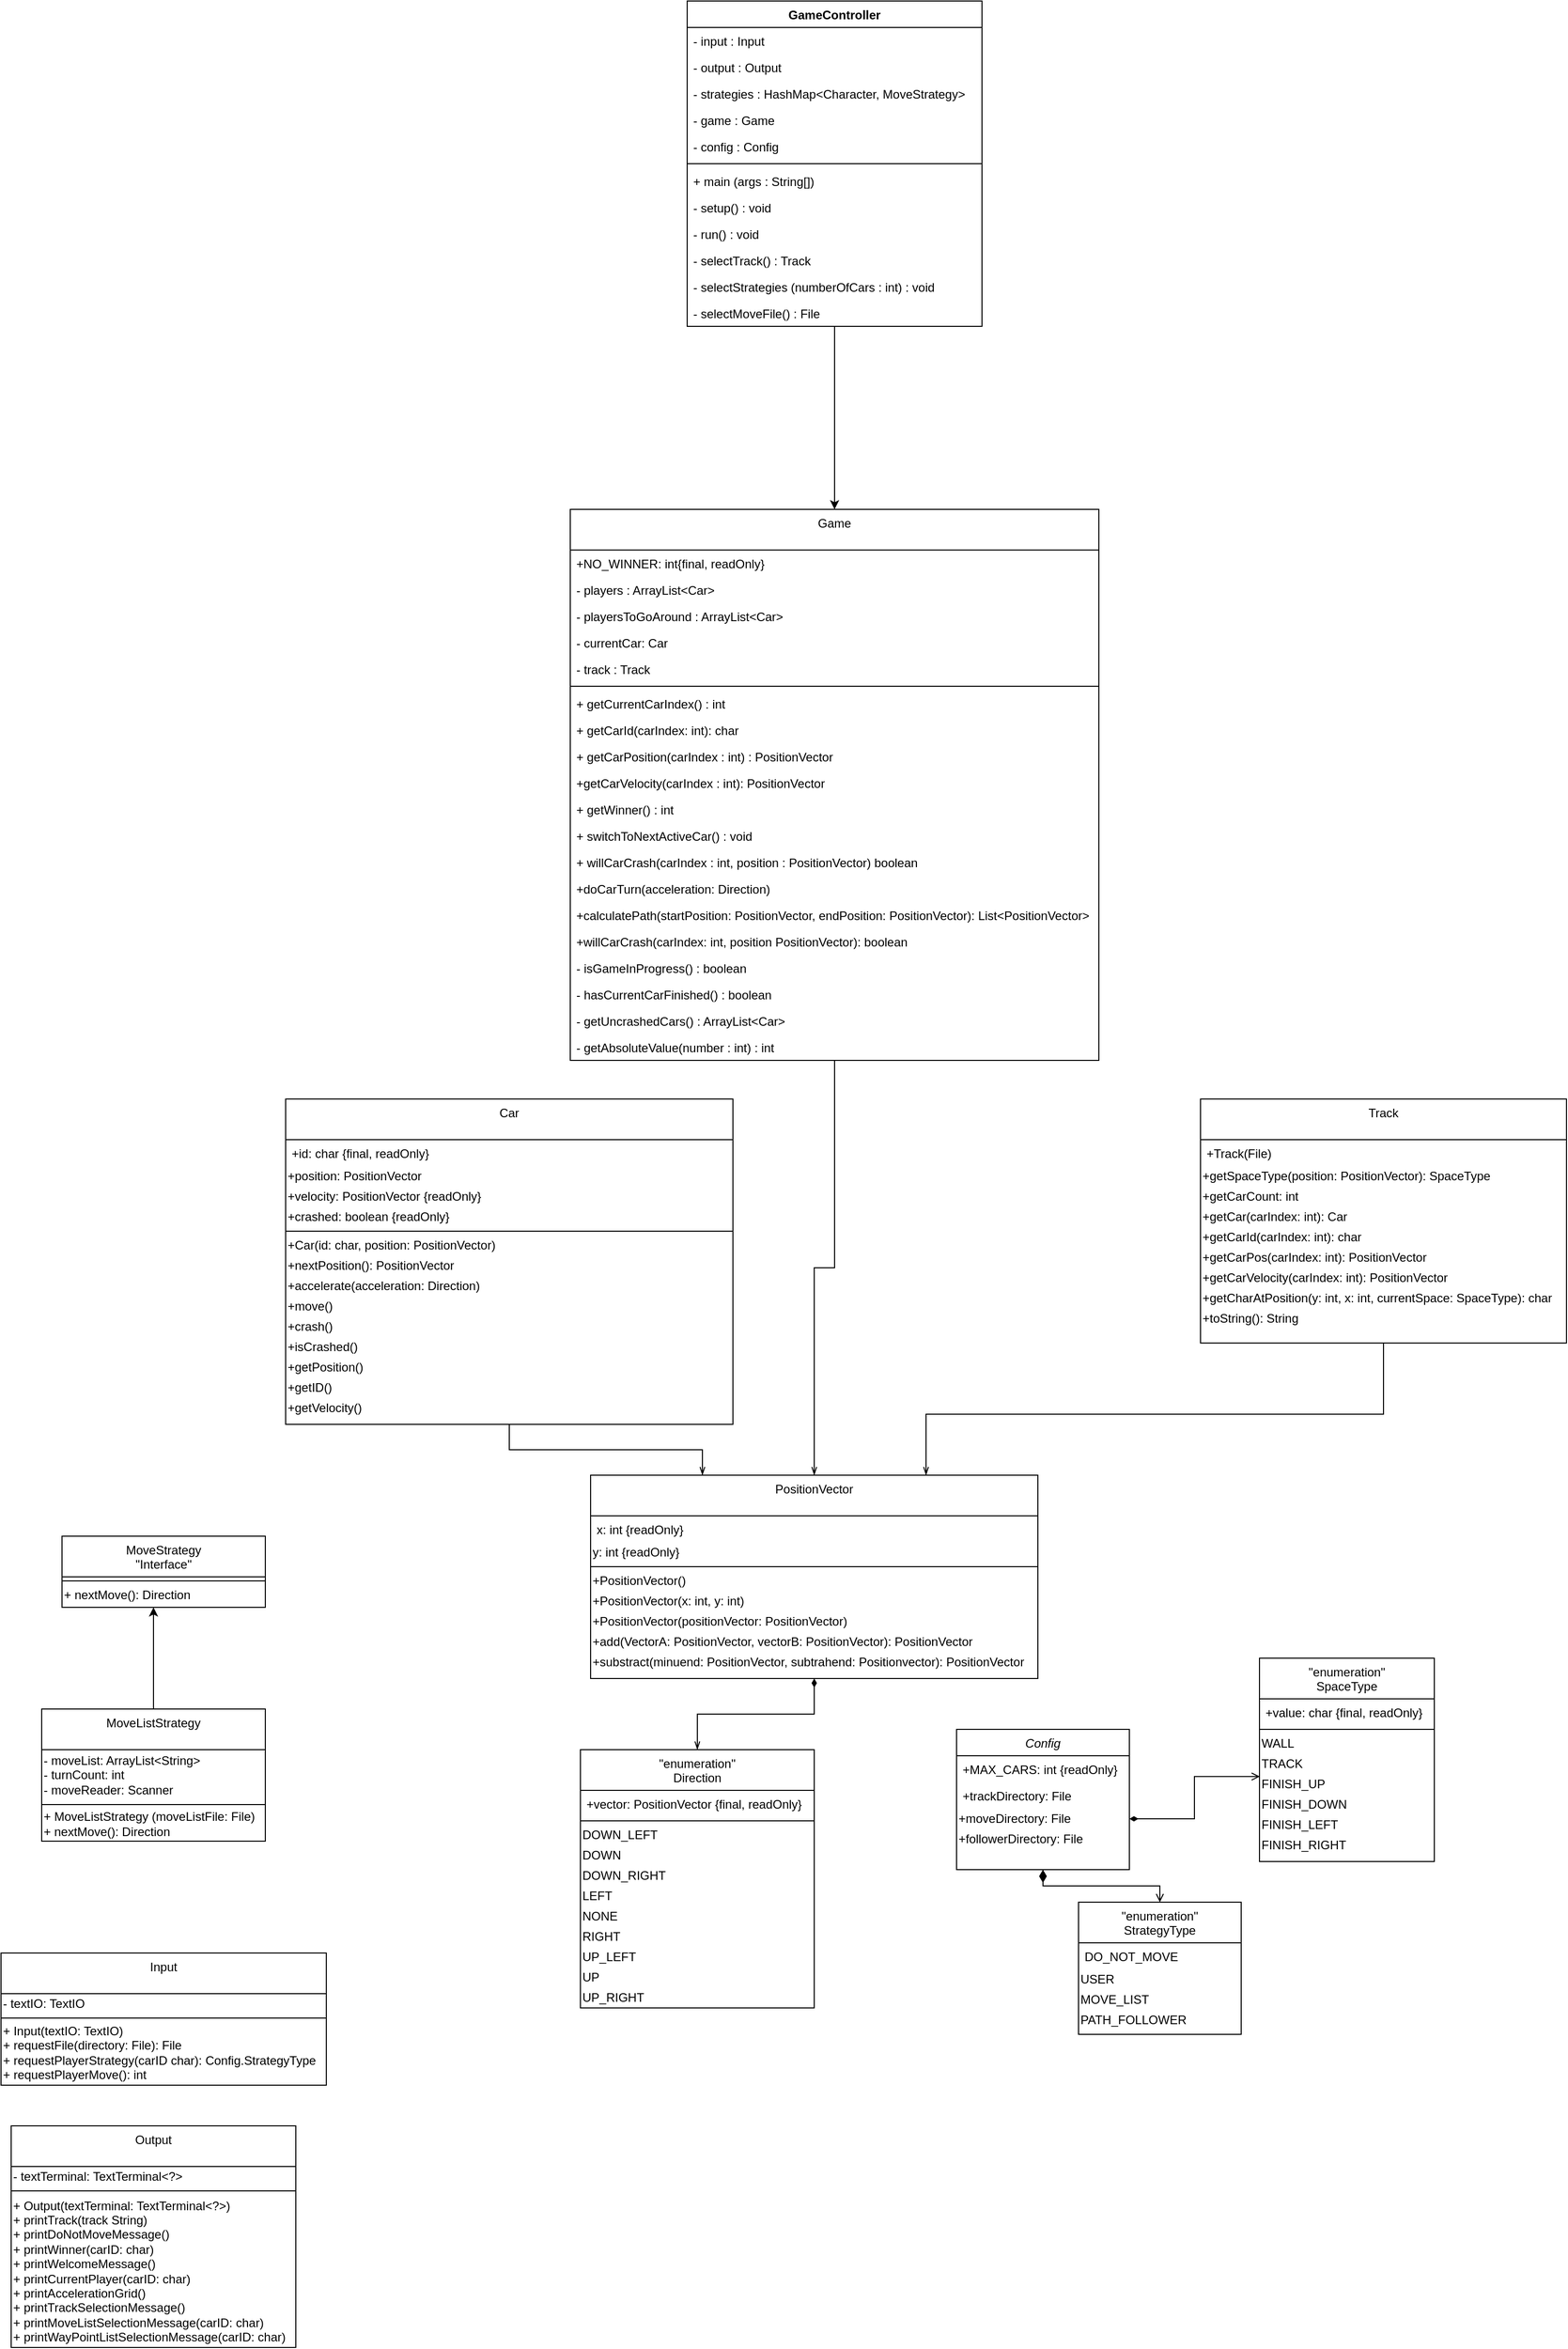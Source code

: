 <mxfile version="14.4.3" type="device"><diagram id="C5RBs43oDa-KdzZeNtuy" name="Page-1"><mxGraphModel dx="4176" dy="3904" grid="1" gridSize="10" guides="1" tooltips="1" connect="1" arrows="1" fold="1" page="1" pageScale="1" pageWidth="827" pageHeight="1169" math="0" shadow="0"><root><mxCell id="WIyWlLk6GJQsqaUBKTNV-0"/><mxCell id="WIyWlLk6GJQsqaUBKTNV-1" parent="WIyWlLk6GJQsqaUBKTNV-0"/><mxCell id="zkfFHV4jXpPFQw0GAbJ--0" value="Config" style="swimlane;fontStyle=2;align=center;verticalAlign=top;childLayout=stackLayout;horizontal=1;startSize=26;horizontalStack=0;resizeParent=1;resizeLast=0;collapsible=1;marginBottom=0;rounded=0;shadow=0;strokeWidth=1;" parent="WIyWlLk6GJQsqaUBKTNV-1" vertex="1"><mxGeometry x="210" y="190" width="170" height="138" as="geometry"><mxRectangle x="230" y="140" width="160" height="26" as="alternateBounds"/></mxGeometry></mxCell><mxCell id="zkfFHV4jXpPFQw0GAbJ--2" value="+MAX_CARS: int {readOnly}" style="text;align=left;verticalAlign=top;spacingLeft=4;spacingRight=4;overflow=hidden;rotatable=0;points=[[0,0.5],[1,0.5]];portConstraint=eastwest;rounded=0;shadow=0;html=0;" parent="zkfFHV4jXpPFQw0GAbJ--0" vertex="1"><mxGeometry y="26" width="170" height="26" as="geometry"/></mxCell><mxCell id="zkfFHV4jXpPFQw0GAbJ--3" value="+trackDirectory: File" style="text;align=left;verticalAlign=top;spacingLeft=4;spacingRight=4;overflow=hidden;rotatable=0;points=[[0,0.5],[1,0.5]];portConstraint=eastwest;rounded=0;shadow=0;html=0;" parent="zkfFHV4jXpPFQw0GAbJ--0" vertex="1"><mxGeometry y="52" width="170" height="26" as="geometry"/></mxCell><mxCell id="3nBLzgC3iryZwLSNomIb-3" value="+moveDirectory: File" style="text;html=1;align=left;verticalAlign=middle;resizable=0;points=[];autosize=1;" parent="zkfFHV4jXpPFQw0GAbJ--0" vertex="1"><mxGeometry y="78" width="170" height="20" as="geometry"/></mxCell><mxCell id="3nBLzgC3iryZwLSNomIb-4" value="+followerDirectory: File" style="text;html=1;align=left;verticalAlign=middle;resizable=0;points=[];autosize=1;" parent="zkfFHV4jXpPFQw0GAbJ--0" vertex="1"><mxGeometry y="98" width="170" height="20" as="geometry"/></mxCell><mxCell id="zkfFHV4jXpPFQw0GAbJ--13" value="&quot;enumeration&quot;&#10;StrategyType&#10;" style="swimlane;fontStyle=0;align=center;verticalAlign=top;childLayout=stackLayout;horizontal=1;startSize=40;horizontalStack=0;resizeParent=1;resizeLast=0;collapsible=1;marginBottom=0;rounded=0;shadow=0;strokeWidth=1;" parent="WIyWlLk6GJQsqaUBKTNV-1" vertex="1"><mxGeometry x="330" y="360" width="160" height="130" as="geometry"><mxRectangle x="340" y="380" width="170" height="26" as="alternateBounds"/></mxGeometry></mxCell><mxCell id="zkfFHV4jXpPFQw0GAbJ--14" value="DO_NOT_MOVE" style="text;align=left;verticalAlign=top;spacingLeft=4;spacingRight=4;overflow=hidden;rotatable=0;points=[[0,0.5],[1,0.5]];portConstraint=eastwest;" parent="zkfFHV4jXpPFQw0GAbJ--13" vertex="1"><mxGeometry y="40" width="160" height="26" as="geometry"/></mxCell><mxCell id="3nBLzgC3iryZwLSNomIb-13" value="USER" style="text;html=1;align=left;verticalAlign=middle;resizable=0;points=[];autosize=1;" parent="zkfFHV4jXpPFQw0GAbJ--13" vertex="1"><mxGeometry y="66" width="160" height="20" as="geometry"/></mxCell><mxCell id="3nBLzgC3iryZwLSNomIb-14" value="MOVE_LIST" style="text;html=1;align=left;verticalAlign=middle;resizable=0;points=[];autosize=1;" parent="zkfFHV4jXpPFQw0GAbJ--13" vertex="1"><mxGeometry y="86" width="160" height="20" as="geometry"/></mxCell><mxCell id="3nBLzgC3iryZwLSNomIb-15" value="PATH_FOLLOWER" style="text;html=1;align=left;verticalAlign=middle;resizable=0;points=[];autosize=1;" parent="zkfFHV4jXpPFQw0GAbJ--13" vertex="1"><mxGeometry y="106" width="160" height="20" as="geometry"/></mxCell><mxCell id="zkfFHV4jXpPFQw0GAbJ--16" value="" style="endArrow=diamondThin;endSize=10;endFill=1;shadow=0;strokeWidth=1;rounded=0;edgeStyle=elbowEdgeStyle;elbow=vertical;startArrow=open;startFill=0;" parent="WIyWlLk6GJQsqaUBKTNV-1" source="zkfFHV4jXpPFQw0GAbJ--13" target="zkfFHV4jXpPFQw0GAbJ--0" edge="1"><mxGeometry width="160" relative="1" as="geometry"><mxPoint x="210" y="373" as="sourcePoint"/><mxPoint x="310" y="271" as="targetPoint"/></mxGeometry></mxCell><mxCell id="zkfFHV4jXpPFQw0GAbJ--17" value="&quot;enumeration&quot;&#10;SpaceType" style="swimlane;fontStyle=0;align=center;verticalAlign=top;childLayout=stackLayout;horizontal=1;startSize=40;horizontalStack=0;resizeParent=1;resizeLast=0;collapsible=1;marginBottom=0;rounded=0;shadow=0;strokeWidth=1;" parent="WIyWlLk6GJQsqaUBKTNV-1" vertex="1"><mxGeometry x="508" y="120" width="172" height="200" as="geometry"><mxRectangle x="550" y="140" width="160" height="26" as="alternateBounds"/></mxGeometry></mxCell><mxCell id="zkfFHV4jXpPFQw0GAbJ--19" value="+value: char {final, readOnly}" style="text;align=left;verticalAlign=top;spacingLeft=4;spacingRight=4;overflow=hidden;rotatable=0;points=[[0,0.5],[1,0.5]];portConstraint=eastwest;rounded=0;shadow=0;html=0;" parent="zkfFHV4jXpPFQw0GAbJ--17" vertex="1"><mxGeometry y="40" width="172" height="26" as="geometry"/></mxCell><mxCell id="zkfFHV4jXpPFQw0GAbJ--23" value="" style="line;html=1;strokeWidth=1;align=left;verticalAlign=middle;spacingTop=-1;spacingLeft=3;spacingRight=3;rotatable=0;labelPosition=right;points=[];portConstraint=eastwest;" parent="zkfFHV4jXpPFQw0GAbJ--17" vertex="1"><mxGeometry y="66" width="172" height="8" as="geometry"/></mxCell><mxCell id="3nBLzgC3iryZwLSNomIb-5" value="&lt;div&gt;&lt;span&gt;WALL&lt;/span&gt;&lt;/div&gt;" style="text;html=1;align=left;verticalAlign=middle;resizable=0;points=[];autosize=1;" parent="zkfFHV4jXpPFQw0GAbJ--17" vertex="1"><mxGeometry y="74" width="172" height="20" as="geometry"/></mxCell><mxCell id="3nBLzgC3iryZwLSNomIb-6" value="TRACK" style="text;html=1;align=left;verticalAlign=middle;resizable=0;points=[];autosize=1;" parent="zkfFHV4jXpPFQw0GAbJ--17" vertex="1"><mxGeometry y="94" width="172" height="20" as="geometry"/></mxCell><mxCell id="3nBLzgC3iryZwLSNomIb-7" value="FINISH_UP" style="text;html=1;align=left;verticalAlign=middle;resizable=0;points=[];autosize=1;" parent="zkfFHV4jXpPFQw0GAbJ--17" vertex="1"><mxGeometry y="114" width="172" height="20" as="geometry"/></mxCell><mxCell id="3nBLzgC3iryZwLSNomIb-8" value="FINISH_DOWN" style="text;html=1;align=left;verticalAlign=middle;resizable=0;points=[];autosize=1;" parent="zkfFHV4jXpPFQw0GAbJ--17" vertex="1"><mxGeometry y="134" width="172" height="20" as="geometry"/></mxCell><mxCell id="3nBLzgC3iryZwLSNomIb-9" value="FINISH_LEFT" style="text;html=1;align=left;verticalAlign=middle;resizable=0;points=[];autosize=1;" parent="zkfFHV4jXpPFQw0GAbJ--17" vertex="1"><mxGeometry y="154" width="172" height="20" as="geometry"/></mxCell><mxCell id="3nBLzgC3iryZwLSNomIb-10" value="FINISH_RIGHT" style="text;html=1;align=left;verticalAlign=middle;resizable=0;points=[];autosize=1;" parent="zkfFHV4jXpPFQw0GAbJ--17" vertex="1"><mxGeometry y="174" width="172" height="20" as="geometry"/></mxCell><mxCell id="3nBLzgC3iryZwLSNomIb-12" style="edgeStyle=orthogonalEdgeStyle;rounded=0;orthogonalLoop=1;jettySize=auto;html=1;entryX=0.002;entryY=0.12;entryDx=0;entryDy=0;entryPerimeter=0;endArrow=open;endFill=0;startArrow=diamondThin;startFill=1;" parent="WIyWlLk6GJQsqaUBKTNV-1" source="3nBLzgC3iryZwLSNomIb-3" target="3nBLzgC3iryZwLSNomIb-7" edge="1"><mxGeometry relative="1" as="geometry"/></mxCell><mxCell id="3nBLzgC3iryZwLSNomIb-22" value="&quot;enumeration&quot;&#10;Direction" style="swimlane;fontStyle=0;align=center;verticalAlign=top;childLayout=stackLayout;horizontal=1;startSize=40;horizontalStack=0;resizeParent=1;resizeLast=0;collapsible=1;marginBottom=0;rounded=0;shadow=0;strokeWidth=1;" parent="WIyWlLk6GJQsqaUBKTNV-1" vertex="1"><mxGeometry x="-160" y="210" width="230" height="254" as="geometry"><mxRectangle x="550" y="140" width="160" height="26" as="alternateBounds"/></mxGeometry></mxCell><mxCell id="3nBLzgC3iryZwLSNomIb-23" value="+vector: PositionVector {final, readOnly}" style="text;align=left;verticalAlign=top;spacingLeft=4;spacingRight=4;overflow=hidden;rotatable=0;points=[[0,0.5],[1,0.5]];portConstraint=eastwest;rounded=0;shadow=0;html=0;" parent="3nBLzgC3iryZwLSNomIb-22" vertex="1"><mxGeometry y="40" width="230" height="26" as="geometry"/></mxCell><mxCell id="3nBLzgC3iryZwLSNomIb-24" value="" style="line;html=1;strokeWidth=1;align=left;verticalAlign=middle;spacingTop=-1;spacingLeft=3;spacingRight=3;rotatable=0;labelPosition=right;points=[];portConstraint=eastwest;" parent="3nBLzgC3iryZwLSNomIb-22" vertex="1"><mxGeometry y="66" width="230" height="8" as="geometry"/></mxCell><mxCell id="3nBLzgC3iryZwLSNomIb-25" value="&lt;div&gt;&lt;span&gt;DOWN_LEFT&lt;/span&gt;&lt;/div&gt;" style="text;html=1;align=left;verticalAlign=middle;resizable=0;points=[];autosize=1;" parent="3nBLzgC3iryZwLSNomIb-22" vertex="1"><mxGeometry y="74" width="230" height="20" as="geometry"/></mxCell><mxCell id="3nBLzgC3iryZwLSNomIb-26" value="DOWN" style="text;html=1;align=left;verticalAlign=middle;resizable=0;points=[];autosize=1;" parent="3nBLzgC3iryZwLSNomIb-22" vertex="1"><mxGeometry y="94" width="230" height="20" as="geometry"/></mxCell><mxCell id="3nBLzgC3iryZwLSNomIb-27" value="DOWN_RIGHT" style="text;html=1;align=left;verticalAlign=middle;resizable=0;points=[];autosize=1;" parent="3nBLzgC3iryZwLSNomIb-22" vertex="1"><mxGeometry y="114" width="230" height="20" as="geometry"/></mxCell><mxCell id="3nBLzgC3iryZwLSNomIb-28" value="LEFT" style="text;html=1;align=left;verticalAlign=middle;resizable=0;points=[];autosize=1;" parent="3nBLzgC3iryZwLSNomIb-22" vertex="1"><mxGeometry y="134" width="230" height="20" as="geometry"/></mxCell><mxCell id="3nBLzgC3iryZwLSNomIb-29" value="NONE" style="text;html=1;align=left;verticalAlign=middle;resizable=0;points=[];autosize=1;" parent="3nBLzgC3iryZwLSNomIb-22" vertex="1"><mxGeometry y="154" width="230" height="20" as="geometry"/></mxCell><mxCell id="3nBLzgC3iryZwLSNomIb-30" value="RIGHT" style="text;html=1;align=left;verticalAlign=middle;resizable=0;points=[];autosize=1;" parent="3nBLzgC3iryZwLSNomIb-22" vertex="1"><mxGeometry y="174" width="230" height="20" as="geometry"/></mxCell><mxCell id="3nBLzgC3iryZwLSNomIb-31" value="UP_LEFT" style="text;html=1;align=left;verticalAlign=middle;resizable=0;points=[];autosize=1;" parent="3nBLzgC3iryZwLSNomIb-22" vertex="1"><mxGeometry y="194" width="230" height="20" as="geometry"/></mxCell><mxCell id="3nBLzgC3iryZwLSNomIb-32" value="UP" style="text;html=1;align=left;verticalAlign=middle;resizable=0;points=[];autosize=1;" parent="3nBLzgC3iryZwLSNomIb-22" vertex="1"><mxGeometry y="214" width="230" height="20" as="geometry"/></mxCell><mxCell id="3nBLzgC3iryZwLSNomIb-33" value="UP_RIGHT" style="text;html=1;align=left;verticalAlign=middle;resizable=0;points=[];autosize=1;" parent="3nBLzgC3iryZwLSNomIb-22" vertex="1"><mxGeometry y="234" width="230" height="20" as="geometry"/></mxCell><mxCell id="3nBLzgC3iryZwLSNomIb-44" style="edgeStyle=orthogonalEdgeStyle;rounded=0;orthogonalLoop=1;jettySize=auto;html=1;entryX=0.5;entryY=0;entryDx=0;entryDy=0;startArrow=diamondThin;startFill=1;endArrow=openThin;endFill=0;" parent="WIyWlLk6GJQsqaUBKTNV-1" source="3nBLzgC3iryZwLSNomIb-34" target="3nBLzgC3iryZwLSNomIb-22" edge="1"><mxGeometry relative="1" as="geometry"/></mxCell><mxCell id="3nBLzgC3iryZwLSNomIb-34" value="PositionVector" style="swimlane;fontStyle=0;align=center;verticalAlign=top;childLayout=stackLayout;horizontal=1;startSize=40;horizontalStack=0;resizeParent=1;resizeLast=0;collapsible=1;marginBottom=0;rounded=0;shadow=0;strokeWidth=1;" parent="WIyWlLk6GJQsqaUBKTNV-1" vertex="1"><mxGeometry x="-150" y="-60" width="440" height="200" as="geometry"><mxRectangle x="550" y="140" width="160" height="26" as="alternateBounds"/></mxGeometry></mxCell><mxCell id="3nBLzgC3iryZwLSNomIb-35" value="x: int {readOnly}" style="text;align=left;verticalAlign=top;spacingLeft=4;spacingRight=4;overflow=hidden;rotatable=0;points=[[0,0.5],[1,0.5]];portConstraint=eastwest;rounded=0;shadow=0;html=0;" parent="3nBLzgC3iryZwLSNomIb-34" vertex="1"><mxGeometry y="40" width="440" height="26" as="geometry"/></mxCell><mxCell id="3nBLzgC3iryZwLSNomIb-43" value="y: int {readOnly}" style="text;html=1;align=left;verticalAlign=middle;resizable=0;points=[];autosize=1;" parent="3nBLzgC3iryZwLSNomIb-34" vertex="1"><mxGeometry y="66" width="440" height="20" as="geometry"/></mxCell><mxCell id="3nBLzgC3iryZwLSNomIb-36" value="" style="line;html=1;strokeWidth=1;align=left;verticalAlign=middle;spacingTop=-1;spacingLeft=3;spacingRight=3;rotatable=0;labelPosition=right;points=[];portConstraint=eastwest;" parent="3nBLzgC3iryZwLSNomIb-34" vertex="1"><mxGeometry y="86" width="440" height="8" as="geometry"/></mxCell><mxCell id="3nBLzgC3iryZwLSNomIb-37" value="&lt;div&gt;&lt;span&gt;+PositionVector()&lt;/span&gt;&lt;/div&gt;" style="text;html=1;align=left;verticalAlign=middle;resizable=0;points=[];autosize=1;" parent="3nBLzgC3iryZwLSNomIb-34" vertex="1"><mxGeometry y="94" width="440" height="20" as="geometry"/></mxCell><mxCell id="3nBLzgC3iryZwLSNomIb-38" value="+PositionVector(x: int, y: int)" style="text;html=1;align=left;verticalAlign=middle;resizable=0;points=[];autosize=1;" parent="3nBLzgC3iryZwLSNomIb-34" vertex="1"><mxGeometry y="114" width="440" height="20" as="geometry"/></mxCell><mxCell id="3nBLzgC3iryZwLSNomIb-39" value="+PositionVector(positionVector: PositionVector)" style="text;html=1;align=left;verticalAlign=middle;resizable=0;points=[];autosize=1;" parent="3nBLzgC3iryZwLSNomIb-34" vertex="1"><mxGeometry y="134" width="440" height="20" as="geometry"/></mxCell><mxCell id="3nBLzgC3iryZwLSNomIb-40" value="+add(VectorA: PositionVector, vectorB: PositionVector): PositionVector" style="text;html=1;align=left;verticalAlign=middle;resizable=0;points=[];autosize=1;" parent="3nBLzgC3iryZwLSNomIb-34" vertex="1"><mxGeometry y="154" width="440" height="20" as="geometry"/></mxCell><mxCell id="3nBLzgC3iryZwLSNomIb-41" value="+substract(minuend: PositionVector, subtrahend: Positionvector): PositionVector" style="text;html=1;align=left;verticalAlign=middle;resizable=0;points=[];autosize=1;" parent="3nBLzgC3iryZwLSNomIb-34" vertex="1"><mxGeometry y="174" width="440" height="20" as="geometry"/></mxCell><mxCell id="3nBLzgC3iryZwLSNomIb-57" style="edgeStyle=orthogonalEdgeStyle;rounded=0;orthogonalLoop=1;jettySize=auto;html=1;entryX=0.75;entryY=0;entryDx=0;entryDy=0;startArrow=none;startFill=0;endArrow=openThin;endFill=0;" parent="WIyWlLk6GJQsqaUBKTNV-1" source="3nBLzgC3iryZwLSNomIb-45" target="3nBLzgC3iryZwLSNomIb-34" edge="1"><mxGeometry relative="1" as="geometry"><Array as="points"><mxPoint x="630" y="-120"/><mxPoint x="180" y="-120"/></Array></mxGeometry></mxCell><mxCell id="3nBLzgC3iryZwLSNomIb-45" value="Track" style="swimlane;fontStyle=0;align=center;verticalAlign=top;childLayout=stackLayout;horizontal=1;startSize=40;horizontalStack=0;resizeParent=1;resizeLast=0;collapsible=1;marginBottom=0;rounded=0;shadow=0;strokeWidth=1;" parent="WIyWlLk6GJQsqaUBKTNV-1" vertex="1"><mxGeometry x="450" y="-430" width="360" height="240" as="geometry"><mxRectangle x="550" y="140" width="160" height="26" as="alternateBounds"/></mxGeometry></mxCell><mxCell id="3nBLzgC3iryZwLSNomIb-46" value="+Track(File)" style="text;align=left;verticalAlign=top;spacingLeft=4;spacingRight=4;overflow=hidden;rotatable=0;points=[[0,0.5],[1,0.5]];portConstraint=eastwest;rounded=0;shadow=0;html=0;" parent="3nBLzgC3iryZwLSNomIb-45" vertex="1"><mxGeometry y="40" width="360" height="26" as="geometry"/></mxCell><mxCell id="3nBLzgC3iryZwLSNomIb-48" value="&lt;div&gt;&lt;span&gt;+getSpaceType(position: PositionVector): SpaceType&lt;/span&gt;&lt;/div&gt;" style="text;html=1;align=left;verticalAlign=middle;resizable=0;points=[];autosize=1;" parent="3nBLzgC3iryZwLSNomIb-45" vertex="1"><mxGeometry y="66" width="360" height="20" as="geometry"/></mxCell><mxCell id="3nBLzgC3iryZwLSNomIb-49" value="+getCarCount: int" style="text;html=1;align=left;verticalAlign=middle;resizable=0;points=[];autosize=1;" parent="3nBLzgC3iryZwLSNomIb-45" vertex="1"><mxGeometry y="86" width="360" height="20" as="geometry"/></mxCell><mxCell id="3nBLzgC3iryZwLSNomIb-50" value="+getCar(carIndex: int): Car" style="text;html=1;align=left;verticalAlign=middle;resizable=0;points=[];autosize=1;" parent="3nBLzgC3iryZwLSNomIb-45" vertex="1"><mxGeometry y="106" width="360" height="20" as="geometry"/></mxCell><mxCell id="3nBLzgC3iryZwLSNomIb-51" value="+getCarId(carIndex: int): char" style="text;html=1;align=left;verticalAlign=middle;resizable=0;points=[];autosize=1;" parent="3nBLzgC3iryZwLSNomIb-45" vertex="1"><mxGeometry y="126" width="360" height="20" as="geometry"/></mxCell><mxCell id="3nBLzgC3iryZwLSNomIb-52" value="+getCarPos(carIndex: int): PositionVector" style="text;html=1;align=left;verticalAlign=middle;resizable=0;points=[];autosize=1;" parent="3nBLzgC3iryZwLSNomIb-45" vertex="1"><mxGeometry y="146" width="360" height="20" as="geometry"/></mxCell><mxCell id="3nBLzgC3iryZwLSNomIb-53" value="+getCarVelocity(carIndex: int): PositionVector" style="text;html=1;align=left;verticalAlign=middle;resizable=0;points=[];autosize=1;" parent="3nBLzgC3iryZwLSNomIb-45" vertex="1"><mxGeometry y="166" width="360" height="20" as="geometry"/></mxCell><mxCell id="3nBLzgC3iryZwLSNomIb-54" value="+getCharAtPosition(y: int, x: int, currentSpace: SpaceType): char" style="text;html=1;align=left;verticalAlign=middle;resizable=0;points=[];autosize=1;" parent="3nBLzgC3iryZwLSNomIb-45" vertex="1"><mxGeometry y="186" width="360" height="20" as="geometry"/></mxCell><mxCell id="3nBLzgC3iryZwLSNomIb-55" value="+toString(): String" style="text;html=1;align=left;verticalAlign=middle;resizable=0;points=[];autosize=1;" parent="3nBLzgC3iryZwLSNomIb-45" vertex="1"><mxGeometry y="206" width="360" height="20" as="geometry"/></mxCell><mxCell id="3nBLzgC3iryZwLSNomIb-83" style="edgeStyle=orthogonalEdgeStyle;rounded=0;orthogonalLoop=1;jettySize=auto;html=1;entryX=0.25;entryY=0;entryDx=0;entryDy=0;startArrow=none;startFill=0;endArrow=openThin;endFill=0;" parent="WIyWlLk6GJQsqaUBKTNV-1" source="3nBLzgC3iryZwLSNomIb-68" target="3nBLzgC3iryZwLSNomIb-34" edge="1"><mxGeometry relative="1" as="geometry"/></mxCell><mxCell id="3nBLzgC3iryZwLSNomIb-68" value="Car" style="swimlane;fontStyle=0;align=center;verticalAlign=top;childLayout=stackLayout;horizontal=1;startSize=40;horizontalStack=0;resizeParent=1;resizeLast=0;collapsible=1;marginBottom=0;rounded=0;shadow=0;strokeWidth=1;" parent="WIyWlLk6GJQsqaUBKTNV-1" vertex="1"><mxGeometry x="-450" y="-430" width="440" height="320" as="geometry"><mxRectangle x="550" y="140" width="160" height="26" as="alternateBounds"/></mxGeometry></mxCell><mxCell id="3nBLzgC3iryZwLSNomIb-69" value="+id: char {final, readOnly}" style="text;align=left;verticalAlign=top;spacingLeft=4;spacingRight=4;overflow=hidden;rotatable=0;points=[[0,0.5],[1,0.5]];portConstraint=eastwest;rounded=0;shadow=0;html=0;" parent="3nBLzgC3iryZwLSNomIb-68" vertex="1"><mxGeometry y="40" width="440" height="26" as="geometry"/></mxCell><mxCell id="3nBLzgC3iryZwLSNomIb-70" value="+position: PositionVector" style="text;html=1;align=left;verticalAlign=middle;resizable=0;points=[];autosize=1;" parent="3nBLzgC3iryZwLSNomIb-68" vertex="1"><mxGeometry y="66" width="440" height="20" as="geometry"/></mxCell><mxCell id="3nBLzgC3iryZwLSNomIb-77" value="+velocity: PositionVector {readOnly}" style="text;html=1;align=left;verticalAlign=middle;resizable=0;points=[];autosize=1;" parent="3nBLzgC3iryZwLSNomIb-68" vertex="1"><mxGeometry y="86" width="440" height="20" as="geometry"/></mxCell><mxCell id="3nBLzgC3iryZwLSNomIb-73" value="+crashed: boolean {readOnly}" style="text;html=1;align=left;verticalAlign=middle;resizable=0;points=[];autosize=1;" parent="3nBLzgC3iryZwLSNomIb-68" vertex="1"><mxGeometry y="106" width="440" height="20" as="geometry"/></mxCell><mxCell id="3nBLzgC3iryZwLSNomIb-71" value="" style="line;html=1;strokeWidth=1;align=left;verticalAlign=middle;spacingTop=-1;spacingLeft=3;spacingRight=3;rotatable=0;labelPosition=right;points=[];portConstraint=eastwest;" parent="3nBLzgC3iryZwLSNomIb-68" vertex="1"><mxGeometry y="126" width="440" height="8" as="geometry"/></mxCell><mxCell id="3nBLzgC3iryZwLSNomIb-74" value="+Car(id: char, position: PositionVector)" style="text;html=1;align=left;verticalAlign=middle;resizable=0;points=[];autosize=1;" parent="3nBLzgC3iryZwLSNomIb-68" vertex="1"><mxGeometry y="134" width="440" height="20" as="geometry"/></mxCell><mxCell id="3nBLzgC3iryZwLSNomIb-75" value="+nextPosition(): PositionVector" style="text;html=1;align=left;verticalAlign=middle;resizable=0;points=[];autosize=1;" parent="3nBLzgC3iryZwLSNomIb-68" vertex="1"><mxGeometry y="154" width="440" height="20" as="geometry"/></mxCell><mxCell id="3nBLzgC3iryZwLSNomIb-76" value="+accelerate(acceleration: Direction)" style="text;html=1;align=left;verticalAlign=middle;resizable=0;points=[];autosize=1;" parent="3nBLzgC3iryZwLSNomIb-68" vertex="1"><mxGeometry y="174" width="440" height="20" as="geometry"/></mxCell><mxCell id="3nBLzgC3iryZwLSNomIb-72" value="&lt;div&gt;&lt;span&gt;+move()&lt;/span&gt;&lt;/div&gt;" style="text;html=1;align=left;verticalAlign=middle;resizable=0;points=[];autosize=1;" parent="3nBLzgC3iryZwLSNomIb-68" vertex="1"><mxGeometry y="194" width="440" height="20" as="geometry"/></mxCell><mxCell id="3nBLzgC3iryZwLSNomIb-78" value="+crash()" style="text;html=1;align=left;verticalAlign=middle;resizable=0;points=[];autosize=1;" parent="3nBLzgC3iryZwLSNomIb-68" vertex="1"><mxGeometry y="214" width="440" height="20" as="geometry"/></mxCell><mxCell id="3nBLzgC3iryZwLSNomIb-79" value="+isCrashed()" style="text;html=1;align=left;verticalAlign=middle;resizable=0;points=[];autosize=1;" parent="3nBLzgC3iryZwLSNomIb-68" vertex="1"><mxGeometry y="234" width="440" height="20" as="geometry"/></mxCell><mxCell id="3nBLzgC3iryZwLSNomIb-80" value="+getPosition()" style="text;html=1;align=left;verticalAlign=middle;resizable=0;points=[];autosize=1;" parent="3nBLzgC3iryZwLSNomIb-68" vertex="1"><mxGeometry y="254" width="440" height="20" as="geometry"/></mxCell><mxCell id="3nBLzgC3iryZwLSNomIb-81" value="+getID()" style="text;html=1;align=left;verticalAlign=middle;resizable=0;points=[];autosize=1;" parent="3nBLzgC3iryZwLSNomIb-68" vertex="1"><mxGeometry y="274" width="440" height="20" as="geometry"/></mxCell><mxCell id="3nBLzgC3iryZwLSNomIb-82" value="&lt;div&gt;&lt;span&gt;+getVelocity()&lt;/span&gt;&lt;/div&gt;" style="text;html=1;align=left;verticalAlign=middle;resizable=0;points=[];autosize=1;" parent="3nBLzgC3iryZwLSNomIb-68" vertex="1"><mxGeometry y="294" width="440" height="20" as="geometry"/></mxCell><mxCell id="3nBLzgC3iryZwLSNomIb-99" style="edgeStyle=orthogonalEdgeStyle;rounded=0;orthogonalLoop=1;jettySize=auto;html=1;entryX=0.5;entryY=0;entryDx=0;entryDy=0;startArrow=none;startFill=0;endArrow=openThin;endFill=0;" parent="WIyWlLk6GJQsqaUBKTNV-1" source="3nBLzgC3iryZwLSNomIb-84" target="3nBLzgC3iryZwLSNomIb-34" edge="1"><mxGeometry relative="1" as="geometry"/></mxCell><mxCell id="3nBLzgC3iryZwLSNomIb-84" value="Game" style="swimlane;fontStyle=0;align=center;verticalAlign=top;childLayout=stackLayout;horizontal=1;startSize=40;horizontalStack=0;resizeParent=1;resizeLast=0;collapsible=1;marginBottom=0;rounded=0;shadow=0;strokeWidth=1;" parent="WIyWlLk6GJQsqaUBKTNV-1" vertex="1"><mxGeometry x="-170" y="-1010" width="520" height="542" as="geometry"><mxRectangle x="550" y="140" width="160" height="26" as="alternateBounds"/></mxGeometry></mxCell><mxCell id="3nBLzgC3iryZwLSNomIb-85" value="+NO_WINNER: int{final, readOnly}" style="text;align=left;verticalAlign=top;spacingLeft=4;spacingRight=4;overflow=hidden;rotatable=0;points=[[0,0.5],[1,0.5]];portConstraint=eastwest;rounded=0;shadow=0;html=0;" parent="3nBLzgC3iryZwLSNomIb-84" vertex="1"><mxGeometry y="40" width="520" height="26" as="geometry"/></mxCell><mxCell id="Y_4wc9Eq2EWxK0GR6efs-0" value="- players : ArrayList&lt;Car&gt;" style="text;strokeColor=none;fillColor=none;align=left;verticalAlign=top;spacingLeft=4;spacingRight=4;overflow=hidden;rotatable=0;points=[[0,0.5],[1,0.5]];portConstraint=eastwest;" vertex="1" parent="3nBLzgC3iryZwLSNomIb-84"><mxGeometry y="66" width="520" height="26" as="geometry"/></mxCell><mxCell id="Y_4wc9Eq2EWxK0GR6efs-1" value="- playersToGoAround : ArrayList&lt;Car&gt;" style="text;strokeColor=none;fillColor=none;align=left;verticalAlign=top;spacingLeft=4;spacingRight=4;overflow=hidden;rotatable=0;points=[[0,0.5],[1,0.5]];portConstraint=eastwest;" vertex="1" parent="3nBLzgC3iryZwLSNomIb-84"><mxGeometry y="92" width="520" height="26" as="geometry"/></mxCell><mxCell id="Y_4wc9Eq2EWxK0GR6efs-2" value="- currentCar: Car" style="text;strokeColor=none;fillColor=none;align=left;verticalAlign=top;spacingLeft=4;spacingRight=4;overflow=hidden;rotatable=0;points=[[0,0.5],[1,0.5]];portConstraint=eastwest;" vertex="1" parent="3nBLzgC3iryZwLSNomIb-84"><mxGeometry y="118" width="520" height="26" as="geometry"/></mxCell><mxCell id="Y_4wc9Eq2EWxK0GR6efs-3" value="- track : Track" style="text;strokeColor=none;fillColor=none;align=left;verticalAlign=top;spacingLeft=4;spacingRight=4;overflow=hidden;rotatable=0;points=[[0,0.5],[1,0.5]];portConstraint=eastwest;" vertex="1" parent="3nBLzgC3iryZwLSNomIb-84"><mxGeometry y="144" width="520" height="26" as="geometry"/></mxCell><mxCell id="3nBLzgC3iryZwLSNomIb-89" value="" style="line;html=1;strokeWidth=1;align=left;verticalAlign=middle;spacingTop=-1;spacingLeft=3;spacingRight=3;rotatable=0;labelPosition=right;points=[];portConstraint=eastwest;" parent="3nBLzgC3iryZwLSNomIb-84" vertex="1"><mxGeometry y="170" width="520" height="8" as="geometry"/></mxCell><mxCell id="Y_4wc9Eq2EWxK0GR6efs-4" value="+ getCurrentCarIndex() : int" style="text;strokeColor=none;fillColor=none;align=left;verticalAlign=top;spacingLeft=4;spacingRight=4;overflow=hidden;rotatable=0;points=[[0,0.5],[1,0.5]];portConstraint=eastwest;" vertex="1" parent="3nBLzgC3iryZwLSNomIb-84"><mxGeometry y="178" width="520" height="26" as="geometry"/></mxCell><mxCell id="Y_4wc9Eq2EWxK0GR6efs-5" value="+ getCarId(carIndex: int): char" style="text;strokeColor=none;fillColor=none;align=left;verticalAlign=top;spacingLeft=4;spacingRight=4;overflow=hidden;rotatable=0;points=[[0,0.5],[1,0.5]];portConstraint=eastwest;" vertex="1" parent="3nBLzgC3iryZwLSNomIb-84"><mxGeometry y="204" width="520" height="26" as="geometry"/></mxCell><mxCell id="Y_4wc9Eq2EWxK0GR6efs-6" value="+ getCarPosition(carIndex : int) : PositionVector" style="text;strokeColor=none;fillColor=none;align=left;verticalAlign=top;spacingLeft=4;spacingRight=4;overflow=hidden;rotatable=0;points=[[0,0.5],[1,0.5]];portConstraint=eastwest;" vertex="1" parent="3nBLzgC3iryZwLSNomIb-84"><mxGeometry y="230" width="520" height="26" as="geometry"/></mxCell><mxCell id="Y_4wc9Eq2EWxK0GR6efs-7" value="+getCarVelocity(carIndex : int): PositionVector" style="text;strokeColor=none;fillColor=none;align=left;verticalAlign=top;spacingLeft=4;spacingRight=4;overflow=hidden;rotatable=0;points=[[0,0.5],[1,0.5]];portConstraint=eastwest;" vertex="1" parent="3nBLzgC3iryZwLSNomIb-84"><mxGeometry y="256" width="520" height="26" as="geometry"/></mxCell><mxCell id="Y_4wc9Eq2EWxK0GR6efs-10" value="+ getWinner() : int" style="text;strokeColor=none;fillColor=none;align=left;verticalAlign=top;spacingLeft=4;spacingRight=4;overflow=hidden;rotatable=0;points=[[0,0.5],[1,0.5]];portConstraint=eastwest;" vertex="1" parent="3nBLzgC3iryZwLSNomIb-84"><mxGeometry y="282" width="520" height="26" as="geometry"/></mxCell><mxCell id="Y_4wc9Eq2EWxK0GR6efs-11" value="+ switchToNextActiveCar() : void" style="text;strokeColor=none;fillColor=none;align=left;verticalAlign=top;spacingLeft=4;spacingRight=4;overflow=hidden;rotatable=0;points=[[0,0.5],[1,0.5]];portConstraint=eastwest;" vertex="1" parent="3nBLzgC3iryZwLSNomIb-84"><mxGeometry y="308" width="520" height="26" as="geometry"/></mxCell><mxCell id="Y_4wc9Eq2EWxK0GR6efs-12" value="+ willCarCrash(carIndex : int, position : PositionVector) boolean" style="text;strokeColor=none;fillColor=none;align=left;verticalAlign=top;spacingLeft=4;spacingRight=4;overflow=hidden;rotatable=0;points=[[0,0.5],[1,0.5]];portConstraint=eastwest;" vertex="1" parent="3nBLzgC3iryZwLSNomIb-84"><mxGeometry y="334" width="520" height="26" as="geometry"/></mxCell><mxCell id="Y_4wc9Eq2EWxK0GR6efs-8" value="+doCarTurn(acceleration: Direction)" style="text;strokeColor=none;fillColor=none;align=left;verticalAlign=top;spacingLeft=4;spacingRight=4;overflow=hidden;rotatable=0;points=[[0,0.5],[1,0.5]];portConstraint=eastwest;" vertex="1" parent="3nBLzgC3iryZwLSNomIb-84"><mxGeometry y="360" width="520" height="26" as="geometry"/></mxCell><mxCell id="Y_4wc9Eq2EWxK0GR6efs-14" value="+calculatePath(startPosition: PositionVector, endPosition: PositionVector): List&lt;PositionVector&gt;" style="text;strokeColor=none;fillColor=none;align=left;verticalAlign=top;spacingLeft=4;spacingRight=4;overflow=hidden;rotatable=0;points=[[0,0.5],[1,0.5]];portConstraint=eastwest;" vertex="1" parent="3nBLzgC3iryZwLSNomIb-84"><mxGeometry y="386" width="520" height="26" as="geometry"/></mxCell><mxCell id="Y_4wc9Eq2EWxK0GR6efs-15" value="+willCarCrash(carIndex: int, position PositionVector): boolean" style="text;strokeColor=none;fillColor=none;align=left;verticalAlign=top;spacingLeft=4;spacingRight=4;overflow=hidden;rotatable=0;points=[[0,0.5],[1,0.5]];portConstraint=eastwest;" vertex="1" parent="3nBLzgC3iryZwLSNomIb-84"><mxGeometry y="412" width="520" height="26" as="geometry"/></mxCell><mxCell id="Y_4wc9Eq2EWxK0GR6efs-16" value="- isGameInProgress() : boolean" style="text;strokeColor=none;fillColor=none;align=left;verticalAlign=top;spacingLeft=4;spacingRight=4;overflow=hidden;rotatable=0;points=[[0,0.5],[1,0.5]];portConstraint=eastwest;" vertex="1" parent="3nBLzgC3iryZwLSNomIb-84"><mxGeometry y="438" width="520" height="26" as="geometry"/></mxCell><mxCell id="Y_4wc9Eq2EWxK0GR6efs-18" value="- hasCurrentCarFinished() : boolean" style="text;strokeColor=none;fillColor=none;align=left;verticalAlign=top;spacingLeft=4;spacingRight=4;overflow=hidden;rotatable=0;points=[[0,0.5],[1,0.5]];portConstraint=eastwest;" vertex="1" parent="3nBLzgC3iryZwLSNomIb-84"><mxGeometry y="464" width="520" height="26" as="geometry"/></mxCell><mxCell id="Y_4wc9Eq2EWxK0GR6efs-19" value="- getUncrashedCars() : ArrayList&lt;Car&gt;" style="text;strokeColor=none;fillColor=none;align=left;verticalAlign=top;spacingLeft=4;spacingRight=4;overflow=hidden;rotatable=0;points=[[0,0.5],[1,0.5]];portConstraint=eastwest;" vertex="1" parent="3nBLzgC3iryZwLSNomIb-84"><mxGeometry y="490" width="520" height="26" as="geometry"/></mxCell><mxCell id="Y_4wc9Eq2EWxK0GR6efs-20" value="- getAbsoluteValue(number : int) : int" style="text;strokeColor=none;fillColor=none;align=left;verticalAlign=top;spacingLeft=4;spacingRight=4;overflow=hidden;rotatable=0;points=[[0,0.5],[1,0.5]];portConstraint=eastwest;" vertex="1" parent="3nBLzgC3iryZwLSNomIb-84"><mxGeometry y="516" width="520" height="26" as="geometry"/></mxCell><mxCell id="L-h2z4_HKoyLEvXC28HG-0" value="MoveStrategy&#10;&quot;Interface&quot;" style="swimlane;fontStyle=0;align=center;verticalAlign=top;childLayout=stackLayout;horizontal=1;startSize=40;horizontalStack=0;resizeParent=1;resizeLast=0;collapsible=1;marginBottom=0;rounded=0;shadow=0;strokeWidth=1;" parent="WIyWlLk6GJQsqaUBKTNV-1" vertex="1"><mxGeometry x="-670" width="200" height="70" as="geometry"><mxRectangle x="550" y="140" width="160" height="26" as="alternateBounds"/></mxGeometry></mxCell><mxCell id="L-h2z4_HKoyLEvXC28HG-3" value="" style="line;html=1;strokeWidth=1;align=left;verticalAlign=middle;spacingTop=-1;spacingLeft=3;spacingRight=3;rotatable=0;labelPosition=right;points=[];portConstraint=eastwest;" parent="L-h2z4_HKoyLEvXC28HG-0" vertex="1"><mxGeometry y="40" width="200" height="8" as="geometry"/></mxCell><mxCell id="L-h2z4_HKoyLEvXC28HG-4" value="+ nextMove(): Direction" style="text;html=1;align=left;verticalAlign=middle;resizable=0;points=[];autosize=1;" parent="L-h2z4_HKoyLEvXC28HG-0" vertex="1"><mxGeometry y="48" width="200" height="20" as="geometry"/></mxCell><mxCell id="L-h2z4_HKoyLEvXC28HG-13" style="edgeStyle=orthogonalEdgeStyle;rounded=0;orthogonalLoop=1;jettySize=auto;html=1;entryX=0.45;entryY=1.1;entryDx=0;entryDy=0;entryPerimeter=0;" parent="WIyWlLk6GJQsqaUBKTNV-1" source="L-h2z4_HKoyLEvXC28HG-9" target="L-h2z4_HKoyLEvXC28HG-4" edge="1"><mxGeometry relative="1" as="geometry"/></mxCell><mxCell id="L-h2z4_HKoyLEvXC28HG-9" value="MoveListStrategy&#10;" style="swimlane;fontStyle=0;align=center;verticalAlign=top;childLayout=stackLayout;horizontal=1;startSize=40;horizontalStack=0;resizeParent=1;resizeLast=0;collapsible=1;marginBottom=0;rounded=0;shadow=0;strokeWidth=1;" parent="WIyWlLk6GJQsqaUBKTNV-1" vertex="1"><mxGeometry x="-690" y="170" width="220" height="130" as="geometry"><mxRectangle x="550" y="140" width="160" height="26" as="alternateBounds"/></mxGeometry></mxCell><mxCell id="L-h2z4_HKoyLEvXC28HG-12" value="- moveList: ArrayList&amp;lt;String&amp;gt;&lt;br&gt;- turnCount: int&lt;br&gt;- moveReader: Scanner" style="text;html=1;align=left;verticalAlign=middle;resizable=0;points=[];autosize=1;" parent="L-h2z4_HKoyLEvXC28HG-9" vertex="1"><mxGeometry y="40" width="220" height="50" as="geometry"/></mxCell><mxCell id="L-h2z4_HKoyLEvXC28HG-10" value="" style="line;html=1;strokeWidth=1;align=left;verticalAlign=middle;spacingTop=-1;spacingLeft=3;spacingRight=3;rotatable=0;labelPosition=right;points=[];portConstraint=eastwest;" parent="L-h2z4_HKoyLEvXC28HG-9" vertex="1"><mxGeometry y="90" width="220" height="8" as="geometry"/></mxCell><mxCell id="L-h2z4_HKoyLEvXC28HG-11" value="+ MoveListStrategy (moveListFile: File)&lt;br&gt;+ nextMove(): Direction" style="text;html=1;align=left;verticalAlign=middle;resizable=0;points=[];autosize=1;" parent="L-h2z4_HKoyLEvXC28HG-9" vertex="1"><mxGeometry y="98" width="220" height="30" as="geometry"/></mxCell><mxCell id="L-h2z4_HKoyLEvXC28HG-18" value="Input" style="swimlane;fontStyle=0;align=center;verticalAlign=top;childLayout=stackLayout;horizontal=1;startSize=40;horizontalStack=0;resizeParent=1;resizeLast=0;collapsible=1;marginBottom=0;rounded=0;shadow=0;strokeWidth=1;" parent="WIyWlLk6GJQsqaUBKTNV-1" vertex="1"><mxGeometry x="-730" y="410" width="320" height="130" as="geometry"><mxRectangle x="550" y="140" width="160" height="26" as="alternateBounds"/></mxGeometry></mxCell><mxCell id="L-h2z4_HKoyLEvXC28HG-19" value="- textIO: TextIO" style="text;html=1;align=left;verticalAlign=middle;resizable=0;points=[];autosize=1;" parent="L-h2z4_HKoyLEvXC28HG-18" vertex="1"><mxGeometry y="40" width="320" height="20" as="geometry"/></mxCell><mxCell id="L-h2z4_HKoyLEvXC28HG-20" value="" style="line;html=1;strokeWidth=1;align=left;verticalAlign=middle;spacingTop=-1;spacingLeft=3;spacingRight=3;rotatable=0;labelPosition=right;points=[];portConstraint=eastwest;" parent="L-h2z4_HKoyLEvXC28HG-18" vertex="1"><mxGeometry y="60" width="320" height="8" as="geometry"/></mxCell><mxCell id="L-h2z4_HKoyLEvXC28HG-21" value="+ Input(textIO: TextIO)&lt;br&gt;+ requestFile(directory: File): File&lt;br&gt;+ requestPlayerStrategy(carID char): Config.StrategyType&lt;br&gt;+ requestPlayerMove(): int" style="text;html=1;align=left;verticalAlign=middle;resizable=0;points=[];autosize=1;" parent="L-h2z4_HKoyLEvXC28HG-18" vertex="1"><mxGeometry y="68" width="320" height="60" as="geometry"/></mxCell><mxCell id="L-h2z4_HKoyLEvXC28HG-22" value="Output" style="swimlane;fontStyle=0;align=center;verticalAlign=top;childLayout=stackLayout;horizontal=1;startSize=40;horizontalStack=0;resizeParent=1;resizeLast=0;collapsible=1;marginBottom=0;rounded=0;shadow=0;strokeWidth=1;" parent="WIyWlLk6GJQsqaUBKTNV-1" vertex="1"><mxGeometry x="-720" y="580" width="280" height="218" as="geometry"><mxRectangle x="550" y="140" width="160" height="26" as="alternateBounds"/></mxGeometry></mxCell><mxCell id="L-h2z4_HKoyLEvXC28HG-23" value="- textTerminal: TextTerminal&amp;lt;?&amp;gt;" style="text;html=1;align=left;verticalAlign=middle;resizable=0;points=[];autosize=1;" parent="L-h2z4_HKoyLEvXC28HG-22" vertex="1"><mxGeometry y="40" width="280" height="20" as="geometry"/></mxCell><mxCell id="L-h2z4_HKoyLEvXC28HG-24" value="" style="line;html=1;strokeWidth=1;align=left;verticalAlign=middle;spacingTop=-1;spacingLeft=3;spacingRight=3;rotatable=0;labelPosition=right;points=[];portConstraint=eastwest;" parent="L-h2z4_HKoyLEvXC28HG-22" vertex="1"><mxGeometry y="60" width="280" height="8" as="geometry"/></mxCell><mxCell id="L-h2z4_HKoyLEvXC28HG-25" value="+ Output(textTerminal: TextTerminal&amp;lt;?&amp;gt;)&lt;br&gt;+ printTrack(track String)&lt;br&gt;+ printDoNotMoveMessage()&lt;br&gt;+ printWinner(carID: char)&lt;br&gt;+ printWelcomeMessage()&lt;br&gt;+ printCurrentPlayer(carID: char)&lt;br&gt;+ printAccelerationGrid()&lt;br&gt;+ printTrackSelectionMessage()&lt;br&gt;+ printMoveListSelectionMessage(carID: char)&lt;br&gt;+ &lt;span class=&quot;pl-en&quot;&gt;printWayPointListSelectionMessage(carID: char)&lt;/span&gt;" style="text;html=1;align=left;verticalAlign=middle;resizable=0;points=[];autosize=1;" parent="L-h2z4_HKoyLEvXC28HG-22" vertex="1"><mxGeometry y="68" width="280" height="150" as="geometry"/></mxCell><mxCell id="Y_4wc9Eq2EWxK0GR6efs-36" style="edgeStyle=orthogonalEdgeStyle;rounded=0;orthogonalLoop=1;jettySize=auto;html=1;" edge="1" parent="WIyWlLk6GJQsqaUBKTNV-1" source="Y_4wc9Eq2EWxK0GR6efs-21" target="3nBLzgC3iryZwLSNomIb-84"><mxGeometry relative="1" as="geometry"/></mxCell><mxCell id="Y_4wc9Eq2EWxK0GR6efs-21" value="GameController" style="swimlane;fontStyle=1;align=center;verticalAlign=top;childLayout=stackLayout;horizontal=1;startSize=26;horizontalStack=0;resizeParent=1;resizeParentMax=0;resizeLast=0;collapsible=1;marginBottom=0;" vertex="1" parent="WIyWlLk6GJQsqaUBKTNV-1"><mxGeometry x="-55" y="-1510" width="290" height="320" as="geometry"/></mxCell><mxCell id="Y_4wc9Eq2EWxK0GR6efs-22" value="- input : Input" style="text;strokeColor=none;fillColor=none;align=left;verticalAlign=top;spacingLeft=4;spacingRight=4;overflow=hidden;rotatable=0;points=[[0,0.5],[1,0.5]];portConstraint=eastwest;" vertex="1" parent="Y_4wc9Eq2EWxK0GR6efs-21"><mxGeometry y="26" width="290" height="26" as="geometry"/></mxCell><mxCell id="Y_4wc9Eq2EWxK0GR6efs-27" value="- output : Output" style="text;strokeColor=none;fillColor=none;align=left;verticalAlign=top;spacingLeft=4;spacingRight=4;overflow=hidden;rotatable=0;points=[[0,0.5],[1,0.5]];portConstraint=eastwest;" vertex="1" parent="Y_4wc9Eq2EWxK0GR6efs-21"><mxGeometry y="52" width="290" height="26" as="geometry"/></mxCell><mxCell id="Y_4wc9Eq2EWxK0GR6efs-29" value="- strategies : HashMap&lt;Character, MoveStrategy&gt;" style="text;strokeColor=none;fillColor=none;align=left;verticalAlign=top;spacingLeft=4;spacingRight=4;overflow=hidden;rotatable=0;points=[[0,0.5],[1,0.5]];portConstraint=eastwest;" vertex="1" parent="Y_4wc9Eq2EWxK0GR6efs-21"><mxGeometry y="78" width="290" height="26" as="geometry"/></mxCell><mxCell id="Y_4wc9Eq2EWxK0GR6efs-28" value="- game : Game" style="text;strokeColor=none;fillColor=none;align=left;verticalAlign=top;spacingLeft=4;spacingRight=4;overflow=hidden;rotatable=0;points=[[0,0.5],[1,0.5]];portConstraint=eastwest;" vertex="1" parent="Y_4wc9Eq2EWxK0GR6efs-21"><mxGeometry y="104" width="290" height="26" as="geometry"/></mxCell><mxCell id="Y_4wc9Eq2EWxK0GR6efs-26" value="- config : Config" style="text;strokeColor=none;fillColor=none;align=left;verticalAlign=top;spacingLeft=4;spacingRight=4;overflow=hidden;rotatable=0;points=[[0,0.5],[1,0.5]];portConstraint=eastwest;" vertex="1" parent="Y_4wc9Eq2EWxK0GR6efs-21"><mxGeometry y="130" width="290" height="26" as="geometry"/></mxCell><mxCell id="Y_4wc9Eq2EWxK0GR6efs-23" value="" style="line;strokeWidth=1;fillColor=none;align=left;verticalAlign=middle;spacingTop=-1;spacingLeft=3;spacingRight=3;rotatable=0;labelPosition=right;points=[];portConstraint=eastwest;" vertex="1" parent="Y_4wc9Eq2EWxK0GR6efs-21"><mxGeometry y="156" width="290" height="8" as="geometry"/></mxCell><mxCell id="Y_4wc9Eq2EWxK0GR6efs-24" value="+ main (args : String[])" style="text;strokeColor=none;fillColor=none;align=left;verticalAlign=top;spacingLeft=4;spacingRight=4;overflow=hidden;rotatable=0;points=[[0,0.5],[1,0.5]];portConstraint=eastwest;" vertex="1" parent="Y_4wc9Eq2EWxK0GR6efs-21"><mxGeometry y="164" width="290" height="26" as="geometry"/></mxCell><mxCell id="Y_4wc9Eq2EWxK0GR6efs-32" value="- setup() : void" style="text;strokeColor=none;fillColor=none;align=left;verticalAlign=top;spacingLeft=4;spacingRight=4;overflow=hidden;rotatable=0;points=[[0,0.5],[1,0.5]];portConstraint=eastwest;" vertex="1" parent="Y_4wc9Eq2EWxK0GR6efs-21"><mxGeometry y="190" width="290" height="26" as="geometry"/></mxCell><mxCell id="Y_4wc9Eq2EWxK0GR6efs-34" value="- run() : void" style="text;strokeColor=none;fillColor=none;align=left;verticalAlign=top;spacingLeft=4;spacingRight=4;overflow=hidden;rotatable=0;points=[[0,0.5],[1,0.5]];portConstraint=eastwest;" vertex="1" parent="Y_4wc9Eq2EWxK0GR6efs-21"><mxGeometry y="216" width="290" height="26" as="geometry"/></mxCell><mxCell id="Y_4wc9Eq2EWxK0GR6efs-33" value="- selectTrack() : Track" style="text;strokeColor=none;fillColor=none;align=left;verticalAlign=top;spacingLeft=4;spacingRight=4;overflow=hidden;rotatable=0;points=[[0,0.5],[1,0.5]];portConstraint=eastwest;" vertex="1" parent="Y_4wc9Eq2EWxK0GR6efs-21"><mxGeometry y="242" width="290" height="26" as="geometry"/></mxCell><mxCell id="Y_4wc9Eq2EWxK0GR6efs-31" value="- selectStrategies (numberOfCars : int) : void" style="text;strokeColor=none;fillColor=none;align=left;verticalAlign=top;spacingLeft=4;spacingRight=4;overflow=hidden;rotatable=0;points=[[0,0.5],[1,0.5]];portConstraint=eastwest;" vertex="1" parent="Y_4wc9Eq2EWxK0GR6efs-21"><mxGeometry y="268" width="290" height="26" as="geometry"/></mxCell><mxCell id="Y_4wc9Eq2EWxK0GR6efs-30" value="- selectMoveFile() : File" style="text;strokeColor=none;fillColor=none;align=left;verticalAlign=top;spacingLeft=4;spacingRight=4;overflow=hidden;rotatable=0;points=[[0,0.5],[1,0.5]];portConstraint=eastwest;" vertex="1" parent="Y_4wc9Eq2EWxK0GR6efs-21"><mxGeometry y="294" width="290" height="26" as="geometry"/></mxCell></root></mxGraphModel></diagram></mxfile>